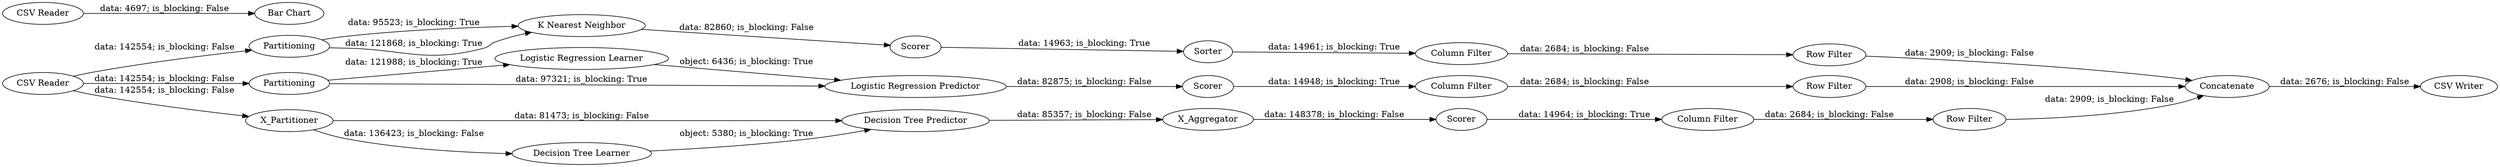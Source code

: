 digraph {
	"8629833946024496707_323" [label="Row Filter"]
	"8629833946024496707_48" [label=Partitioning]
	"8629833946024496707_2" [label="Logistic Regression Learner"]
	"8629833946024496707_39" [label=Scorer]
	"8629833946024496707_41" [label=Partitioning]
	"8629833946024496707_46" [label="K Nearest Neighbor"]
	"8629833946024496707_320" [label="Column Filter"]
	"8629833946024496707_4" [label="Logistic Regression Predictor"]
	"8629833946024496707_319" [label="Column Filter"]
	"8629833946024496707_326" [label="Bar Chart"]
	"8629833946024496707_32" [label="Decision Tree Predictor"]
	"8629833946024496707_314" [label=Sorter]
	"8629833946024496707_49" [label=Scorer]
	"8629833946024496707_324" [label="CSV Writer"]
	"8629833946024496707_6" [label=Scorer]
	"8629833946024496707_321" [label="Row Filter"]
	"8629833946024496707_31" [label="Decision Tree Learner"]
	"8629833946024496707_316" [label="Column Filter"]
	"8629833946024496707_325" [label="CSV Reader"]
	"8629833946024496707_60" [label=Concatenate]
	"8629833946024496707_1" [label="CSV Reader"]
	"8629833946024496707_306" [label=X_Partitioner]
	"8629833946024496707_322" [label="Row Filter"]
	"8629833946024496707_307" [label=X_Aggregator]
	"8629833946024496707_39" -> "8629833946024496707_319" [label="data: 14964; is_blocking: True"]
	"8629833946024496707_1" -> "8629833946024496707_306" [label="data: 142554; is_blocking: False"]
	"8629833946024496707_306" -> "8629833946024496707_32" [label="data: 81473; is_blocking: False"]
	"8629833946024496707_31" -> "8629833946024496707_32" [label="object: 5380; is_blocking: True"]
	"8629833946024496707_319" -> "8629833946024496707_323" [label="data: 2684; is_blocking: False"]
	"8629833946024496707_41" -> "8629833946024496707_4" [label="data: 97321; is_blocking: True"]
	"8629833946024496707_1" -> "8629833946024496707_48" [label="data: 142554; is_blocking: False"]
	"8629833946024496707_41" -> "8629833946024496707_2" [label="data: 121988; is_blocking: True"]
	"8629833946024496707_1" -> "8629833946024496707_41" [label="data: 142554; is_blocking: False"]
	"8629833946024496707_2" -> "8629833946024496707_4" [label="object: 6436; is_blocking: True"]
	"8629833946024496707_48" -> "8629833946024496707_46" [label="data: 95523; is_blocking: True"]
	"8629833946024496707_322" -> "8629833946024496707_60" [label="data: 2908; is_blocking: False"]
	"8629833946024496707_314" -> "8629833946024496707_316" [label="data: 14961; is_blocking: True"]
	"8629833946024496707_307" -> "8629833946024496707_39" [label="data: 148378; is_blocking: False"]
	"8629833946024496707_48" -> "8629833946024496707_46" [label="data: 121868; is_blocking: True"]
	"8629833946024496707_60" -> "8629833946024496707_324" [label="data: 2676; is_blocking: False"]
	"8629833946024496707_306" -> "8629833946024496707_31" [label="data: 136423; is_blocking: False"]
	"8629833946024496707_4" -> "8629833946024496707_6" [label="data: 82875; is_blocking: False"]
	"8629833946024496707_32" -> "8629833946024496707_307" [label="data: 85357; is_blocking: False"]
	"8629833946024496707_323" -> "8629833946024496707_60" [label="data: 2909; is_blocking: False"]
	"8629833946024496707_6" -> "8629833946024496707_320" [label="data: 14948; is_blocking: True"]
	"8629833946024496707_325" -> "8629833946024496707_326" [label="data: 4697; is_blocking: False"]
	"8629833946024496707_316" -> "8629833946024496707_321" [label="data: 2684; is_blocking: False"]
	"8629833946024496707_46" -> "8629833946024496707_49" [label="data: 82860; is_blocking: False"]
	"8629833946024496707_320" -> "8629833946024496707_322" [label="data: 2684; is_blocking: False"]
	"8629833946024496707_49" -> "8629833946024496707_314" [label="data: 14963; is_blocking: True"]
	"8629833946024496707_321" -> "8629833946024496707_60" [label="data: 2909; is_blocking: False"]
	rankdir=LR
}
